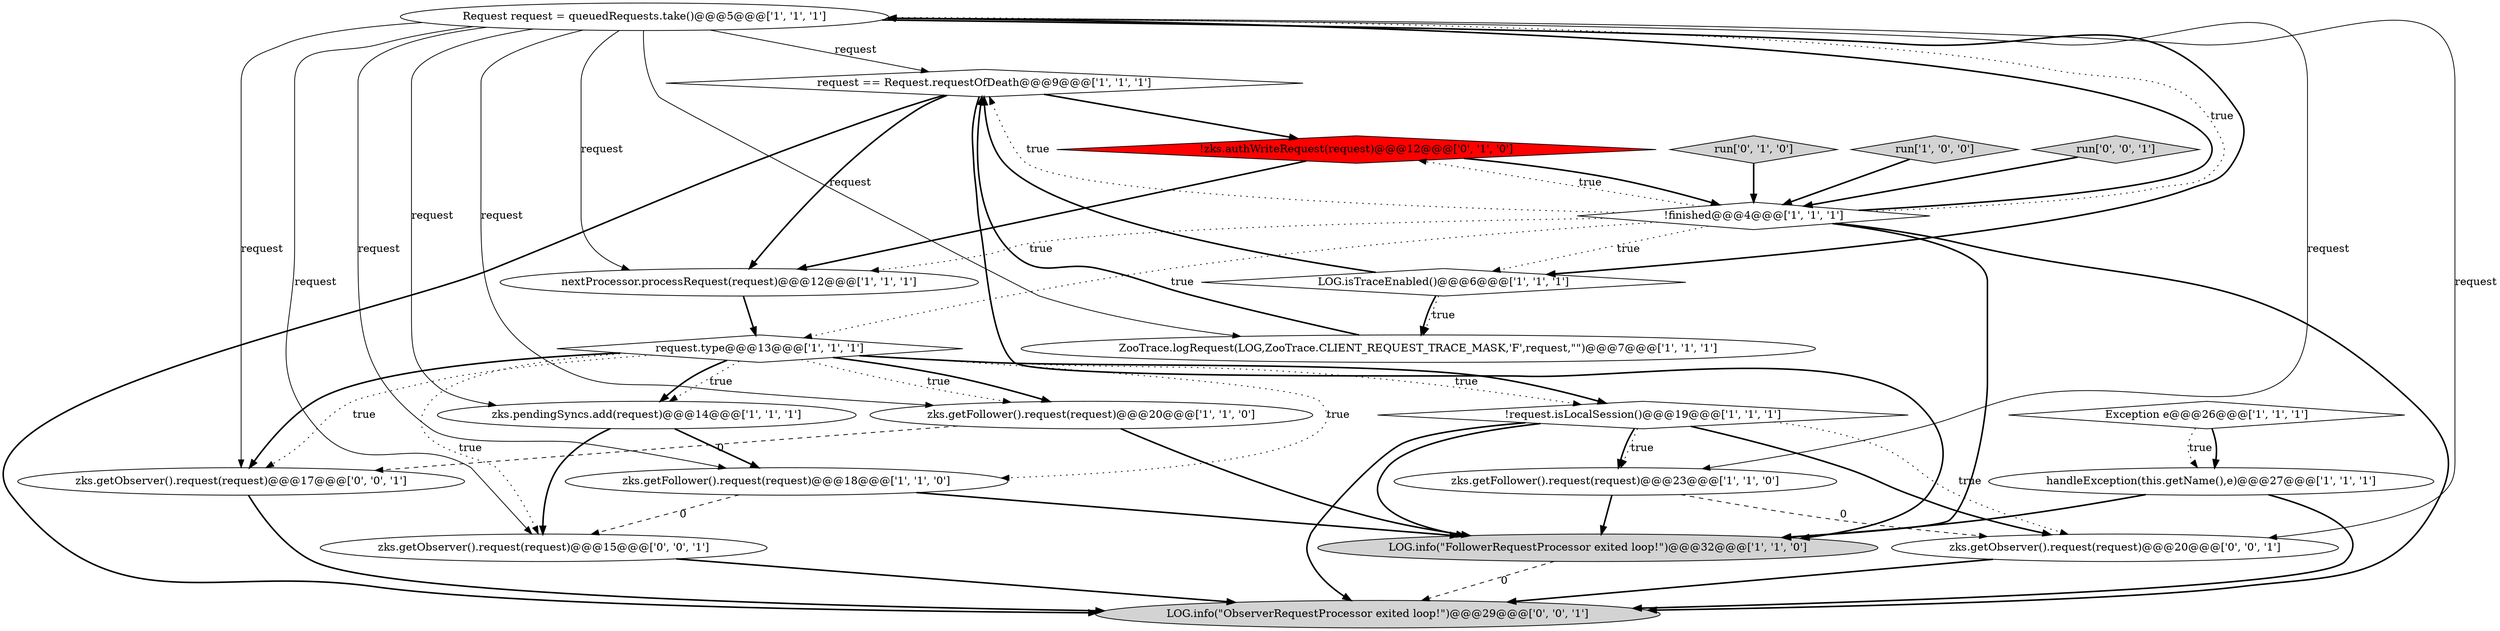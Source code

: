 digraph {
19 [style = filled, label = "LOG.info(\"ObserverRequestProcessor exited loop!\")@@@29@@@['0', '0', '1']", fillcolor = lightgray, shape = ellipse image = "AAA0AAABBB3BBB"];
10 [style = filled, label = "nextProcessor.processRequest(request)@@@12@@@['1', '1', '1']", fillcolor = white, shape = ellipse image = "AAA0AAABBB1BBB"];
21 [style = filled, label = "zks.getObserver().request(request)@@@17@@@['0', '0', '1']", fillcolor = white, shape = ellipse image = "AAA0AAABBB3BBB"];
1 [style = filled, label = "run['1', '0', '0']", fillcolor = lightgray, shape = diamond image = "AAA0AAABBB1BBB"];
22 [style = filled, label = "zks.getObserver().request(request)@@@20@@@['0', '0', '1']", fillcolor = white, shape = ellipse image = "AAA0AAABBB3BBB"];
4 [style = filled, label = "Request request = queuedRequests.take()@@@5@@@['1', '1', '1']", fillcolor = white, shape = ellipse image = "AAA0AAABBB1BBB"];
11 [style = filled, label = "request == Request.requestOfDeath@@@9@@@['1', '1', '1']", fillcolor = white, shape = diamond image = "AAA0AAABBB1BBB"];
6 [style = filled, label = "zks.getFollower().request(request)@@@18@@@['1', '1', '0']", fillcolor = white, shape = ellipse image = "AAA0AAABBB1BBB"];
12 [style = filled, label = "!finished@@@4@@@['1', '1', '1']", fillcolor = white, shape = diamond image = "AAA0AAABBB1BBB"];
9 [style = filled, label = "LOG.isTraceEnabled()@@@6@@@['1', '1', '1']", fillcolor = white, shape = diamond image = "AAA0AAABBB1BBB"];
14 [style = filled, label = "ZooTrace.logRequest(LOG,ZooTrace.CLIENT_REQUEST_TRACE_MASK,'F',request,\"\")@@@7@@@['1', '1', '1']", fillcolor = white, shape = ellipse image = "AAA0AAABBB1BBB"];
0 [style = filled, label = "zks.pendingSyncs.add(request)@@@14@@@['1', '1', '1']", fillcolor = white, shape = ellipse image = "AAA0AAABBB1BBB"];
15 [style = filled, label = "zks.getFollower().request(request)@@@23@@@['1', '1', '0']", fillcolor = white, shape = ellipse image = "AAA0AAABBB1BBB"];
18 [style = filled, label = "zks.getObserver().request(request)@@@15@@@['0', '0', '1']", fillcolor = white, shape = ellipse image = "AAA0AAABBB3BBB"];
2 [style = filled, label = "request.type@@@13@@@['1', '1', '1']", fillcolor = white, shape = diamond image = "AAA0AAABBB1BBB"];
3 [style = filled, label = "zks.getFollower().request(request)@@@20@@@['1', '1', '0']", fillcolor = white, shape = ellipse image = "AAA0AAABBB1BBB"];
8 [style = filled, label = "LOG.info(\"FollowerRequestProcessor exited loop!\")@@@32@@@['1', '1', '0']", fillcolor = lightgray, shape = ellipse image = "AAA0AAABBB1BBB"];
20 [style = filled, label = "run['0', '0', '1']", fillcolor = lightgray, shape = diamond image = "AAA0AAABBB3BBB"];
5 [style = filled, label = "!request.isLocalSession()@@@19@@@['1', '1', '1']", fillcolor = white, shape = diamond image = "AAA0AAABBB1BBB"];
13 [style = filled, label = "handleException(this.getName(),e)@@@27@@@['1', '1', '1']", fillcolor = white, shape = ellipse image = "AAA0AAABBB1BBB"];
16 [style = filled, label = "run['0', '1', '0']", fillcolor = lightgray, shape = diamond image = "AAA0AAABBB2BBB"];
17 [style = filled, label = "!zks.authWriteRequest(request)@@@12@@@['0', '1', '0']", fillcolor = red, shape = diamond image = "AAA1AAABBB2BBB"];
7 [style = filled, label = "Exception e@@@26@@@['1', '1', '1']", fillcolor = white, shape = diamond image = "AAA0AAABBB1BBB"];
2->3 [style = dotted, label="true"];
7->13 [style = bold, label=""];
4->9 [style = bold, label=""];
17->10 [style = bold, label=""];
5->8 [style = bold, label=""];
8->19 [style = dashed, label="0"];
12->17 [style = dotted, label="true"];
4->22 [style = solid, label="request"];
2->0 [style = dotted, label="true"];
4->0 [style = solid, label="request"];
9->11 [style = bold, label=""];
21->19 [style = bold, label=""];
22->19 [style = bold, label=""];
3->21 [style = dashed, label="0"];
0->6 [style = bold, label=""];
4->18 [style = solid, label="request"];
7->13 [style = dotted, label="true"];
2->3 [style = bold, label=""];
12->2 [style = dotted, label="true"];
18->19 [style = bold, label=""];
5->15 [style = bold, label=""];
4->14 [style = solid, label="request"];
2->21 [style = dotted, label="true"];
4->10 [style = solid, label="request"];
11->19 [style = bold, label=""];
2->18 [style = dotted, label="true"];
5->15 [style = dotted, label="true"];
9->14 [style = dotted, label="true"];
15->22 [style = dashed, label="0"];
6->18 [style = dashed, label="0"];
12->11 [style = dotted, label="true"];
5->19 [style = bold, label=""];
4->3 [style = solid, label="request"];
13->19 [style = bold, label=""];
2->0 [style = bold, label=""];
17->12 [style = bold, label=""];
12->10 [style = dotted, label="true"];
12->4 [style = bold, label=""];
5->22 [style = dotted, label="true"];
2->6 [style = dotted, label="true"];
11->10 [style = bold, label=""];
12->8 [style = bold, label=""];
2->21 [style = bold, label=""];
3->8 [style = bold, label=""];
6->8 [style = bold, label=""];
20->12 [style = bold, label=""];
9->14 [style = bold, label=""];
1->12 [style = bold, label=""];
4->6 [style = solid, label="request"];
11->8 [style = bold, label=""];
11->17 [style = bold, label=""];
0->18 [style = bold, label=""];
10->2 [style = bold, label=""];
12->4 [style = dotted, label="true"];
4->21 [style = solid, label="request"];
4->11 [style = solid, label="request"];
13->8 [style = bold, label=""];
2->5 [style = dotted, label="true"];
12->19 [style = bold, label=""];
5->22 [style = bold, label=""];
14->11 [style = bold, label=""];
16->12 [style = bold, label=""];
4->15 [style = solid, label="request"];
15->8 [style = bold, label=""];
2->5 [style = bold, label=""];
12->9 [style = dotted, label="true"];
}

